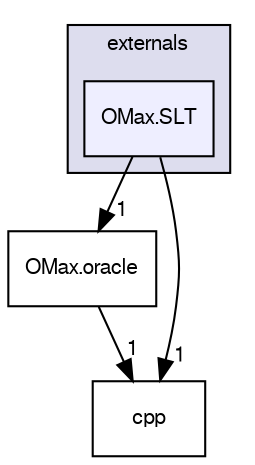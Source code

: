 digraph G {
  bgcolor=transparent;
  compound=true
  node [ fontsize="10", fontname="FreeSans"];
  edge [ labelfontsize="10", labelfontname="FreeSans"];
  subgraph clusterdir_e8250d0a5be738ae169816400d03bf45 {
    graph [ bgcolor="#ddddee", pencolor="black", label="externals" fontname="FreeSans", fontsize="10", URL="dir_e8250d0a5be738ae169816400d03bf45.html"]
  dir_8d33480dd7c5488165fbeb65688e6a64 [shape=box, label="OMax.SLT", style="filled", fillcolor="#eeeeff", pencolor="black", URL="dir_8d33480dd7c5488165fbeb65688e6a64.html"];
  }
  dir_95bdf6215241184888c1fd451a6b1f2a [shape=box label="OMax.oracle" URL="dir_95bdf6215241184888c1fd451a6b1f2a.html"];
  dir_bc5a9248bf4fe98448844334faba2c26 [shape=box label="cpp" URL="dir_bc5a9248bf4fe98448844334faba2c26.html"];
  dir_8d33480dd7c5488165fbeb65688e6a64->dir_95bdf6215241184888c1fd451a6b1f2a [headlabel="1", labeldistance=1.5 headhref="dir_000011_000008.html"];
  dir_8d33480dd7c5488165fbeb65688e6a64->dir_bc5a9248bf4fe98448844334faba2c26 [headlabel="1", labeldistance=1.5 headhref="dir_000011_000013.html"];
  dir_95bdf6215241184888c1fd451a6b1f2a->dir_bc5a9248bf4fe98448844334faba2c26 [headlabel="1", labeldistance=1.5 headhref="dir_000008_000013.html"];
}
